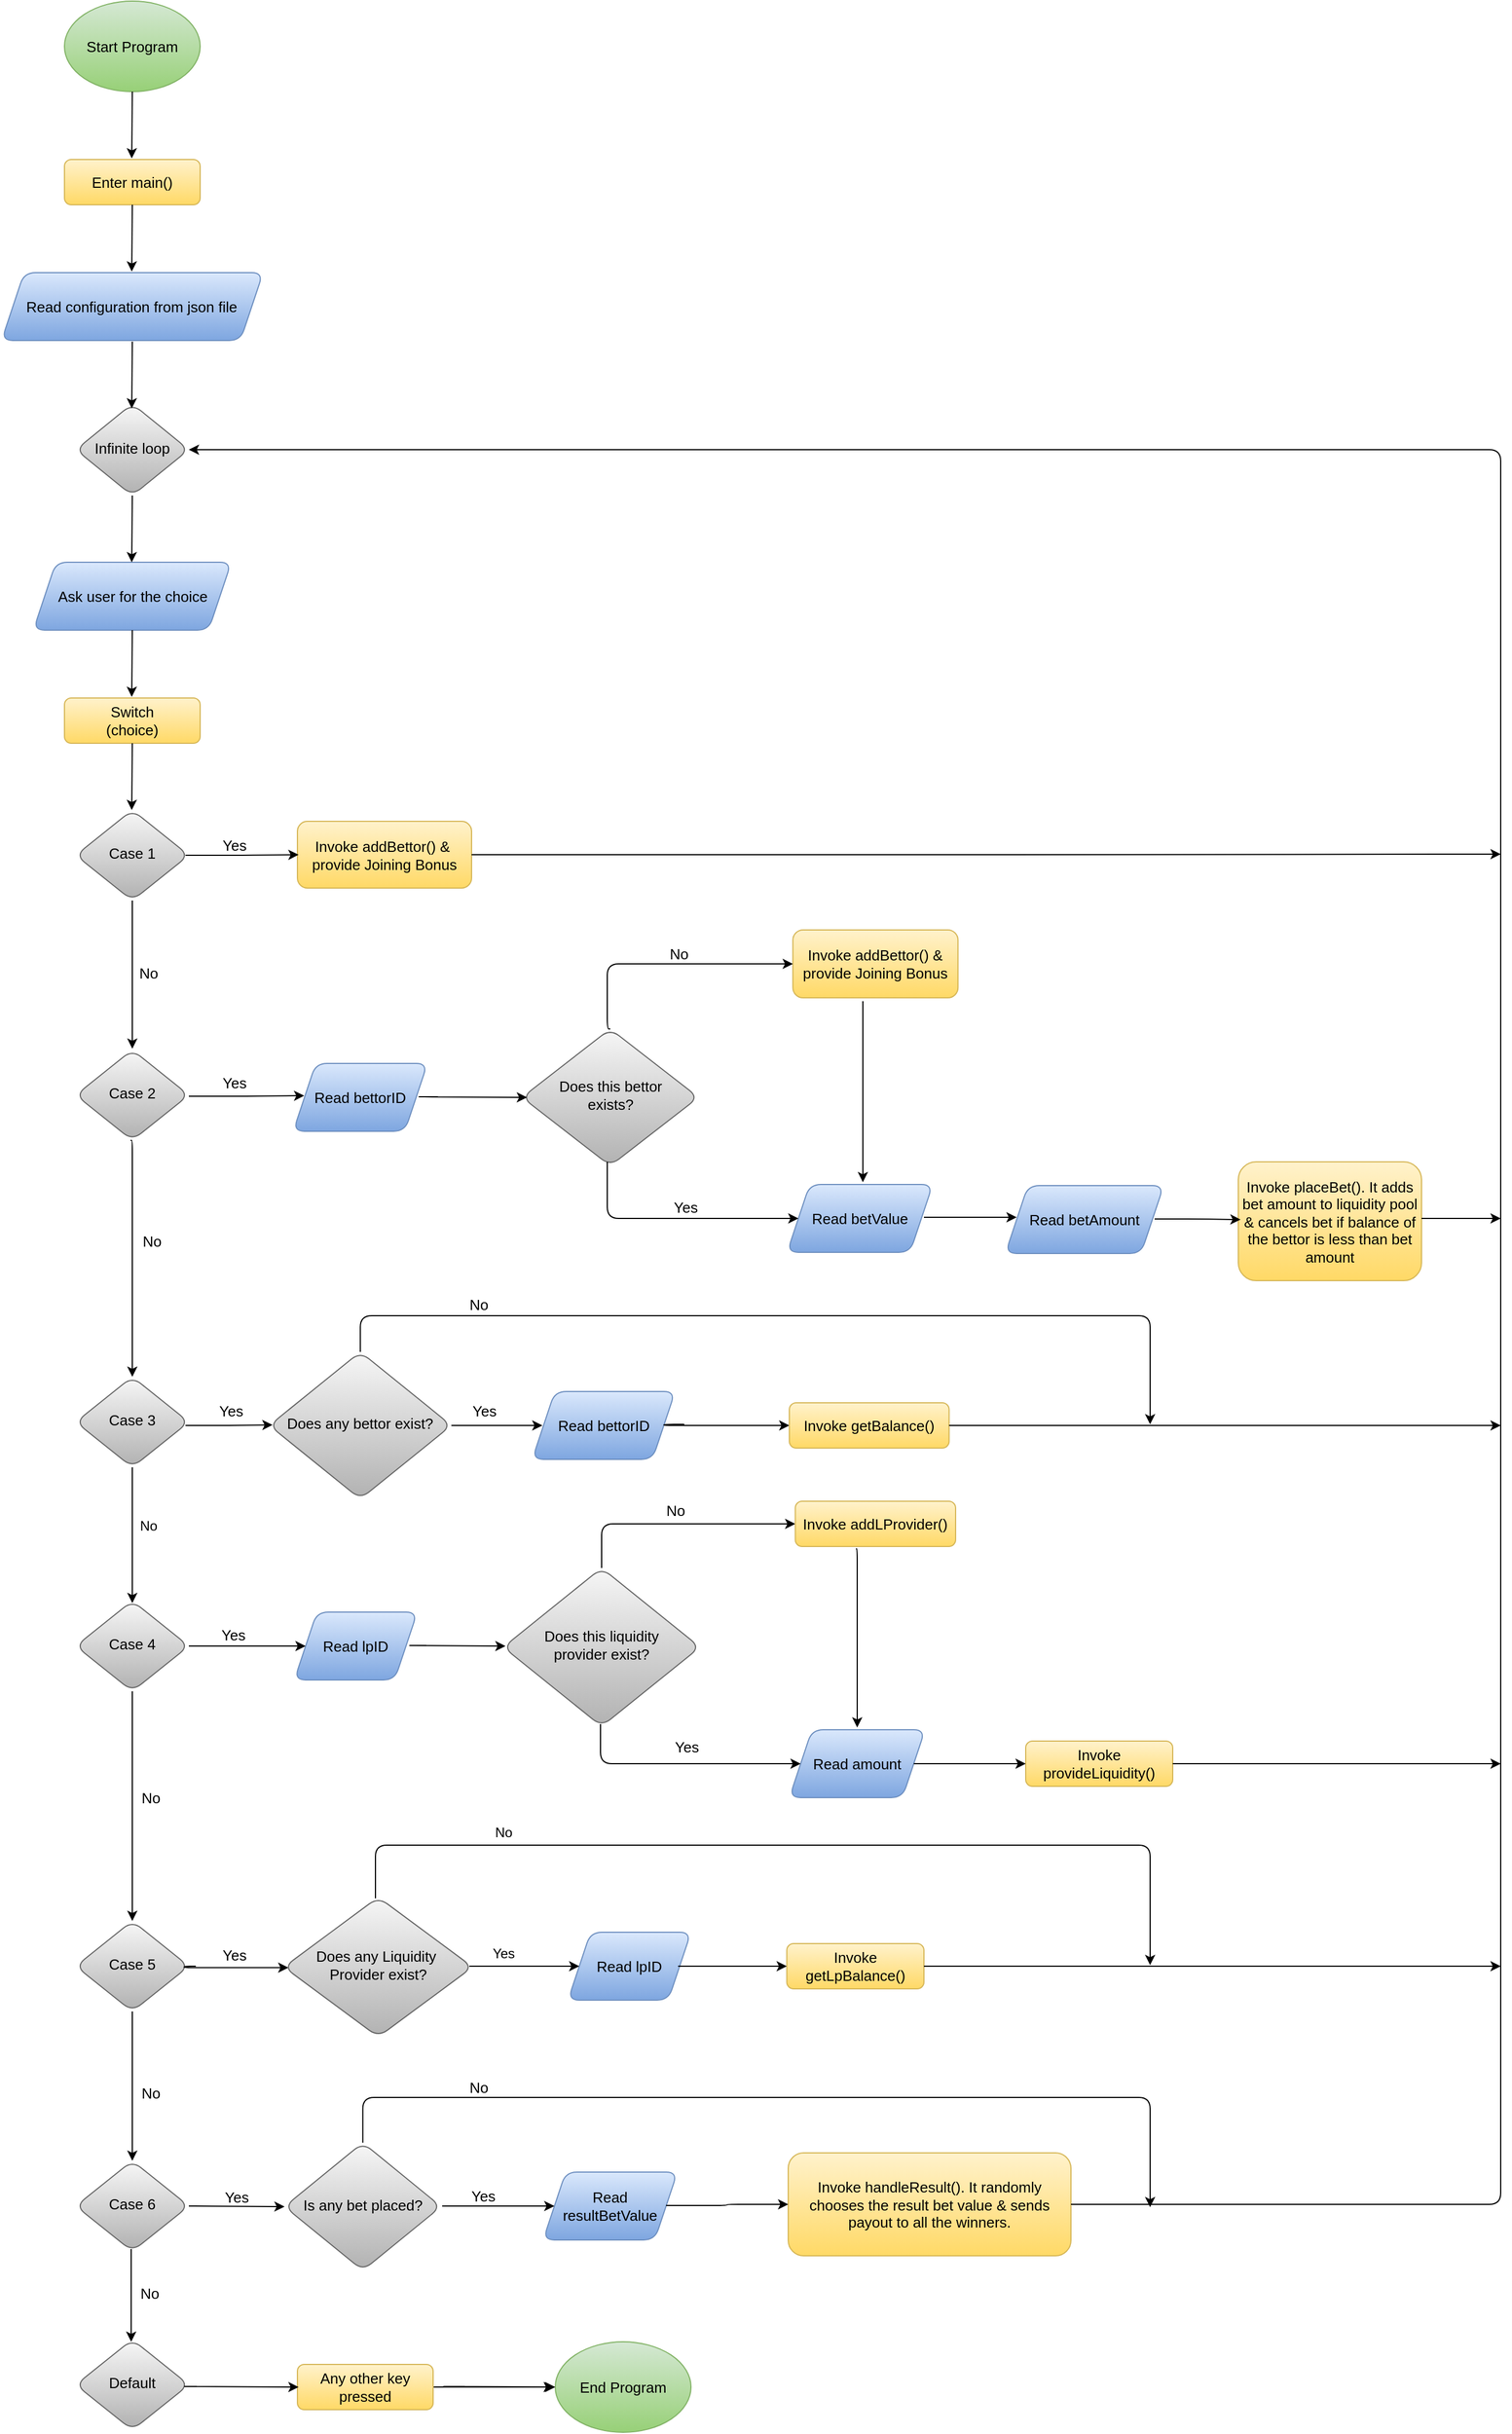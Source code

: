 <mxfile version="14.8.3" type="github">
  <diagram id="C5RBs43oDa-KdzZeNtuy" name="Page-1">
    <mxGraphModel dx="1394" dy="2954" grid="1" gridSize="10" guides="1" tooltips="1" connect="1" arrows="1" fold="1" page="0" pageScale="1" pageWidth="827" pageHeight="1169" background="none" math="0" shadow="0">
      <root>
        <mxCell id="WIyWlLk6GJQsqaUBKTNV-0" />
        <mxCell id="WIyWlLk6GJQsqaUBKTNV-1" parent="WIyWlLk6GJQsqaUBKTNV-0" />
        <mxCell id="WIyWlLk6GJQsqaUBKTNV-3" value="&lt;font style=&quot;font-size: 13px&quot;&gt;Switch&lt;br&gt;(choice)&lt;/font&gt;" style="whiteSpace=wrap;html=1;fontSize=12;glass=0;strokeWidth=1;shadow=0;fillColor=#fff2cc;strokeColor=#d6b656;gradientColor=#ffd966;rounded=1;" parent="WIyWlLk6GJQsqaUBKTNV-1" vertex="1">
          <mxGeometry x="160" y="-1760" width="120" height="40" as="geometry" />
        </mxCell>
        <mxCell id="14BzKTtDmi_PYct_4-pI-210" value="" style="edgeStyle=orthogonalEdgeStyle;rounded=1;orthogonalLoop=1;jettySize=auto;html=1;" parent="WIyWlLk6GJQsqaUBKTNV-1" source="WIyWlLk6GJQsqaUBKTNV-10" edge="1">
          <mxGeometry relative="1" as="geometry">
            <mxPoint x="220" y="-1450" as="targetPoint" />
          </mxGeometry>
        </mxCell>
        <mxCell id="WIyWlLk6GJQsqaUBKTNV-10" value="&lt;font style=&quot;font-size: 13px&quot;&gt;Case 1&lt;/font&gt;" style="rhombus;whiteSpace=wrap;html=1;shadow=0;fontFamily=Helvetica;fontSize=12;align=center;strokeWidth=1;spacing=6;spacingTop=-4;fillColor=#f5f5f5;strokeColor=#666666;gradientColor=#b3b3b3;rounded=1;" parent="WIyWlLk6GJQsqaUBKTNV-1" vertex="1">
          <mxGeometry x="169.99" y="-1661" width="100" height="80" as="geometry" />
        </mxCell>
        <mxCell id="WIyWlLk6GJQsqaUBKTNV-12" value="&lt;font style=&quot;font-size: 13px&quot;&gt;Invoke addBettor() &amp;amp;&amp;nbsp;&lt;br&gt;provide Joining Bonus&lt;br&gt;&lt;/font&gt;" style="whiteSpace=wrap;html=1;fontSize=12;glass=0;strokeWidth=1;shadow=0;fillColor=#fff2cc;strokeColor=#d6b656;gradientColor=#ffd966;rounded=1;" parent="WIyWlLk6GJQsqaUBKTNV-1" vertex="1">
          <mxGeometry x="366" y="-1651" width="154" height="59" as="geometry" />
        </mxCell>
        <mxCell id="14BzKTtDmi_PYct_4-pI-8" value="&lt;font style=&quot;font-size: 13px&quot;&gt;Case 2&lt;/font&gt;" style="rhombus;whiteSpace=wrap;html=1;shadow=0;fontFamily=Helvetica;fontSize=12;align=center;strokeWidth=1;spacing=6;spacingTop=-4;fillColor=#f5f5f5;strokeColor=#666666;gradientColor=#b3b3b3;rounded=1;" parent="WIyWlLk6GJQsqaUBKTNV-1" vertex="1">
          <mxGeometry x="170" y="-1449" width="100" height="80" as="geometry" />
        </mxCell>
        <mxCell id="14BzKTtDmi_PYct_4-pI-9" value="&lt;font style=&quot;font-size: 13px&quot;&gt;Case 3&lt;/font&gt;" style="rhombus;whiteSpace=wrap;html=1;shadow=0;fontFamily=Helvetica;fontSize=12;align=center;strokeWidth=1;spacing=6;spacingTop=-4;fillColor=#f5f5f5;strokeColor=#666666;gradientColor=#b3b3b3;rounded=1;" parent="WIyWlLk6GJQsqaUBKTNV-1" vertex="1">
          <mxGeometry x="170" y="-1160" width="100" height="80" as="geometry" />
        </mxCell>
        <mxCell id="14BzKTtDmi_PYct_4-pI-11" value="&lt;font style=&quot;font-size: 13px&quot;&gt;Case 4&lt;/font&gt;" style="rhombus;whiteSpace=wrap;html=1;shadow=0;fontFamily=Helvetica;fontSize=12;align=center;strokeWidth=1;spacing=6;spacingTop=-4;fillColor=#f5f5f5;strokeColor=#666666;gradientColor=#b3b3b3;rounded=1;" parent="WIyWlLk6GJQsqaUBKTNV-1" vertex="1">
          <mxGeometry x="170" y="-962" width="100" height="80" as="geometry" />
        </mxCell>
        <mxCell id="14BzKTtDmi_PYct_4-pI-12" value="&lt;font style=&quot;font-size: 13px&quot;&gt;Case 5&lt;/font&gt;" style="rhombus;whiteSpace=wrap;html=1;shadow=0;fontFamily=Helvetica;fontSize=12;align=center;strokeWidth=1;spacing=6;spacingTop=-4;fillColor=#f5f5f5;strokeColor=#666666;gradientColor=#b3b3b3;rounded=1;" parent="WIyWlLk6GJQsqaUBKTNV-1" vertex="1">
          <mxGeometry x="170" y="-679" width="100" height="80" as="geometry" />
        </mxCell>
        <mxCell id="14BzKTtDmi_PYct_4-pI-45" value="&lt;font style=&quot;font-size: 13px&quot;&gt;Case 6&lt;/font&gt;" style="rhombus;whiteSpace=wrap;html=1;shadow=0;fontFamily=Helvetica;fontSize=12;align=center;strokeWidth=1;spacing=6;spacingTop=-4;fillColor=#f5f5f5;strokeColor=#666666;gradientColor=#b3b3b3;rounded=1;" parent="WIyWlLk6GJQsqaUBKTNV-1" vertex="1">
          <mxGeometry x="170" y="-467" width="100" height="80" as="geometry" />
        </mxCell>
        <mxCell id="14BzKTtDmi_PYct_4-pI-47" value="&lt;font style=&quot;font-size: 13px&quot;&gt;Enter main()&lt;/font&gt;" style="whiteSpace=wrap;html=1;fontSize=12;glass=0;strokeWidth=1;shadow=0;fillColor=#fff2cc;strokeColor=#d6b656;gradientColor=#ffd966;rounded=1;" parent="WIyWlLk6GJQsqaUBKTNV-1" vertex="1">
          <mxGeometry x="160" y="-2236" width="120" height="40" as="geometry" />
        </mxCell>
        <mxCell id="14BzKTtDmi_PYct_4-pI-56" value="&lt;font style=&quot;font-size: 13px&quot;&gt;Invoke handleResult(). It randomly chooses the result bet value &amp;amp; sends payout to all the winners.&lt;/font&gt;" style="whiteSpace=wrap;html=1;fontSize=12;glass=0;strokeWidth=1;shadow=0;fillColor=#fff2cc;strokeColor=#d6b656;gradientColor=#ffd966;rounded=1;" parent="WIyWlLk6GJQsqaUBKTNV-1" vertex="1">
          <mxGeometry x="800" y="-474" width="250" height="91" as="geometry" />
        </mxCell>
        <mxCell id="14BzKTtDmi_PYct_4-pI-57" value="&lt;font style=&quot;font-size: 13px&quot;&gt;Invoke getLpBalance()&lt;/font&gt;" style="whiteSpace=wrap;html=1;fontSize=12;glass=0;strokeWidth=1;shadow=0;fillColor=#fff2cc;strokeColor=#d6b656;gradientColor=#ffd966;rounded=1;" parent="WIyWlLk6GJQsqaUBKTNV-1" vertex="1">
          <mxGeometry x="798.75" y="-659" width="121.25" height="40" as="geometry" />
        </mxCell>
        <mxCell id="14BzKTtDmi_PYct_4-pI-58" value="&lt;font style=&quot;font-size: 13px&quot;&gt;Invoke provideLiquidity()&lt;/font&gt;" style="whiteSpace=wrap;html=1;fontSize=12;glass=0;strokeWidth=1;shadow=0;fillColor=#fff2cc;strokeColor=#d6b656;gradientColor=#ffd966;rounded=1;" parent="WIyWlLk6GJQsqaUBKTNV-1" vertex="1">
          <mxGeometry x="1010" y="-838" width="130" height="40" as="geometry" />
        </mxCell>
        <mxCell id="14BzKTtDmi_PYct_4-pI-60" value="&lt;font style=&quot;font-size: 13px&quot;&gt;Invoke addBettor() &amp;amp; provide Joining Bonus&lt;/font&gt;" style="whiteSpace=wrap;html=1;fontSize=12;glass=0;strokeWidth=1;shadow=0;fillColor=#fff2cc;strokeColor=#d6b656;gradientColor=#ffd966;rounded=1;" parent="WIyWlLk6GJQsqaUBKTNV-1" vertex="1">
          <mxGeometry x="804.12" y="-1555" width="146" height="60" as="geometry" />
        </mxCell>
        <mxCell id="14BzKTtDmi_PYct_4-pI-66" value="&lt;font style=&quot;font-size: 13px&quot;&gt;Start Program&lt;br&gt;&lt;/font&gt;" style="ellipse;whiteSpace=wrap;html=1;fillColor=#d5e8d4;strokeColor=#82b366;gradientColor=#97d077;rounded=1;" parent="WIyWlLk6GJQsqaUBKTNV-1" vertex="1">
          <mxGeometry x="160" y="-2376" width="120" height="80" as="geometry" />
        </mxCell>
        <mxCell id="14BzKTtDmi_PYct_4-pI-67" value="&lt;font style=&quot;font-size: 13px&quot;&gt;End Program&lt;br&gt;&lt;/font&gt;" style="ellipse;whiteSpace=wrap;html=1;fillColor=#d5e8d4;strokeColor=#82b366;gradientColor=#97d077;rounded=1;" parent="WIyWlLk6GJQsqaUBKTNV-1" vertex="1">
          <mxGeometry x="594" y="-307" width="120" height="80" as="geometry" />
        </mxCell>
        <mxCell id="14BzKTtDmi_PYct_4-pI-69" value="&lt;font style=&quot;font-size: 13px&quot;&gt;Read configuration from json file&lt;/font&gt;" style="shape=parallelogram;perimeter=parallelogramPerimeter;whiteSpace=wrap;html=1;fixedSize=1;fillColor=#dae8fc;strokeColor=#6c8ebf;gradientColor=#7ea6e0;rounded=1;" parent="WIyWlLk6GJQsqaUBKTNV-1" vertex="1">
          <mxGeometry x="104.37" y="-2136" width="231.25" height="60" as="geometry" />
        </mxCell>
        <mxCell id="14BzKTtDmi_PYct_4-pI-70" value="&lt;font style=&quot;font-size: 13px&quot;&gt;Ask user for the choice&lt;/font&gt;" style="shape=parallelogram;perimeter=parallelogramPerimeter;whiteSpace=wrap;html=1;fixedSize=1;fillColor=#dae8fc;strokeColor=#6c8ebf;gradientColor=#7ea6e0;rounded=1;" parent="WIyWlLk6GJQsqaUBKTNV-1" vertex="1">
          <mxGeometry x="132.5" y="-1880" width="175" height="60" as="geometry" />
        </mxCell>
        <mxCell id="14BzKTtDmi_PYct_4-pI-94" value="" style="edgeStyle=elbowEdgeStyle;elbow=horizontal;endArrow=classic;html=1;exitX=1;exitY=0.5;exitDx=0;exitDy=0;entryX=1;entryY=0.5;entryDx=0;entryDy=0;" parent="WIyWlLk6GJQsqaUBKTNV-1" source="14BzKTtDmi_PYct_4-pI-56" target="14BzKTtDmi_PYct_4-pI-100" edge="1">
          <mxGeometry width="50" height="50" relative="1" as="geometry">
            <mxPoint x="820" y="-627" as="sourcePoint" />
            <mxPoint x="280" y="-1980" as="targetPoint" />
            <Array as="points">
              <mxPoint x="1430" y="-1310" />
              <mxPoint x="1450" y="-1270" />
              <mxPoint x="1740" y="-1370" />
              <mxPoint x="1540" y="-1280" />
              <mxPoint x="1500" y="-1270" />
              <mxPoint x="1360" y="-1280" />
              <mxPoint x="1240" y="-1350" />
              <mxPoint x="1250" y="-1490" />
              <mxPoint x="1370" y="-1410" />
              <mxPoint x="1220" y="-1260" />
              <mxPoint x="1130" y="-1240" />
              <mxPoint x="920" y="-1686" />
              <mxPoint x="920" y="-1657" />
              <mxPoint x="960" y="-1737" />
              <mxPoint x="934" y="-1697" />
              <mxPoint x="934" y="-427" />
            </Array>
          </mxGeometry>
        </mxCell>
        <mxCell id="14BzKTtDmi_PYct_4-pI-100" value="&lt;font style=&quot;font-size: 13px&quot;&gt;Infinite loop&lt;/font&gt;" style="rhombus;whiteSpace=wrap;html=1;shadow=0;fontFamily=Helvetica;fontSize=12;align=center;strokeWidth=1;spacing=6;spacingTop=-4;fillColor=#f5f5f5;strokeColor=#666666;gradientColor=#b3b3b3;rounded=1;" parent="WIyWlLk6GJQsqaUBKTNV-1" vertex="1">
          <mxGeometry x="170" y="-2020" width="100" height="81" as="geometry" />
        </mxCell>
        <mxCell id="14BzKTtDmi_PYct_4-pI-108" value="&lt;font style=&quot;font-size: 13px&quot;&gt;Read bettorID&lt;/font&gt;" style="shape=parallelogram;perimeter=parallelogramPerimeter;whiteSpace=wrap;html=1;fixedSize=1;rounded=1;glass=0;strokeColor=#6c8ebf;gradientColor=#7ea6e0;fillColor=#dae8fc;" parent="WIyWlLk6GJQsqaUBKTNV-1" vertex="1">
          <mxGeometry x="362.25" y="-1437" width="118.75" height="60" as="geometry" />
        </mxCell>
        <mxCell id="14BzKTtDmi_PYct_4-pI-109" value="&lt;font style=&quot;font-size: 13px&quot;&gt;Read betValue&lt;/font&gt;" style="shape=parallelogram;perimeter=parallelogramPerimeter;whiteSpace=wrap;html=1;fixedSize=1;rounded=1;glass=0;strokeColor=#6c8ebf;gradientColor=#7ea6e0;fillColor=#dae8fc;" parent="WIyWlLk6GJQsqaUBKTNV-1" vertex="1">
          <mxGeometry x="799" y="-1330" width="128.75" height="60" as="geometry" />
        </mxCell>
        <mxCell id="14BzKTtDmi_PYct_4-pI-118" value="&lt;font style=&quot;font-size: 13px&quot;&gt;Read bettorID&lt;/font&gt;" style="shape=parallelogram;perimeter=parallelogramPerimeter;whiteSpace=wrap;html=1;fixedSize=1;rounded=1;glass=0;strokeColor=#6c8ebf;gradientColor=#7ea6e0;fillColor=#dae8fc;" parent="WIyWlLk6GJQsqaUBKTNV-1" vertex="1">
          <mxGeometry x="573.63" y="-1147" width="126.37" height="60" as="geometry" />
        </mxCell>
        <mxCell id="14BzKTtDmi_PYct_4-pI-120" value="&lt;font style=&quot;font-size: 13px&quot;&gt;Read lpID&lt;/font&gt;" style="shape=parallelogram;perimeter=parallelogramPerimeter;whiteSpace=wrap;html=1;fixedSize=1;rounded=1;glass=0;strokeColor=#6c8ebf;gradientColor=#7ea6e0;fillColor=#dae8fc;" parent="WIyWlLk6GJQsqaUBKTNV-1" vertex="1">
          <mxGeometry x="605.25" y="-669" width="108.75" height="60" as="geometry" />
        </mxCell>
        <mxCell id="14BzKTtDmi_PYct_4-pI-122" value="&lt;font style=&quot;font-size: 13px&quot;&gt;Read lpID&lt;/font&gt;" style="shape=parallelogram;perimeter=parallelogramPerimeter;whiteSpace=wrap;html=1;fixedSize=1;rounded=1;glass=0;strokeColor=#6c8ebf;gradientColor=#7ea6e0;fillColor=#dae8fc;" parent="WIyWlLk6GJQsqaUBKTNV-1" vertex="1">
          <mxGeometry x="363.25" y="-952" width="108.75" height="60" as="geometry" />
        </mxCell>
        <mxCell id="14BzKTtDmi_PYct_4-pI-124" value="&lt;font style=&quot;font-size: 13px&quot;&gt;Read amount&lt;/font&gt;" style="shape=parallelogram;perimeter=parallelogramPerimeter;whiteSpace=wrap;html=1;fixedSize=1;rounded=1;glass=0;strokeColor=#6c8ebf;gradientColor=#7ea6e0;fillColor=#dae8fc;" parent="WIyWlLk6GJQsqaUBKTNV-1" vertex="1">
          <mxGeometry x="801" y="-848" width="120" height="60" as="geometry" />
        </mxCell>
        <mxCell id="14BzKTtDmi_PYct_4-pI-126" value="&lt;font style=&quot;font-size: 13px&quot;&gt;Read resultBetValue&lt;/font&gt;" style="shape=parallelogram;perimeter=parallelogramPerimeter;whiteSpace=wrap;html=1;fixedSize=1;rounded=1;glass=0;strokeColor=#6c8ebf;gradientColor=#7ea6e0;fillColor=#dae8fc;" parent="WIyWlLk6GJQsqaUBKTNV-1" vertex="1">
          <mxGeometry x="583.25" y="-457" width="118.75" height="60" as="geometry" />
        </mxCell>
        <mxCell id="14BzKTtDmi_PYct_4-pI-142" value="" style="edgeStyle=elbowEdgeStyle;elbow=horizontal;endArrow=classic;html=1;exitX=1;exitY=0.5;exitDx=0;exitDy=0;" parent="WIyWlLk6GJQsqaUBKTNV-1" source="14BzKTtDmi_PYct_4-pI-57" edge="1">
          <mxGeometry width="50" height="50" relative="1" as="geometry">
            <mxPoint x="780" y="-639.5" as="sourcePoint" />
            <mxPoint x="1430" y="-639" as="targetPoint" />
          </mxGeometry>
        </mxCell>
        <mxCell id="14BzKTtDmi_PYct_4-pI-143" value="" style="edgeStyle=elbowEdgeStyle;elbow=horizontal;endArrow=classic;html=1;startArrow=none;" parent="WIyWlLk6GJQsqaUBKTNV-1" source="14BzKTtDmi_PYct_4-pI-59" edge="1">
          <mxGeometry width="50" height="50" relative="1" as="geometry">
            <mxPoint x="700" y="-1117" as="sourcePoint" />
            <mxPoint x="1430" y="-1117" as="targetPoint" />
          </mxGeometry>
        </mxCell>
        <mxCell id="14BzKTtDmi_PYct_4-pI-145" value="" style="edgeStyle=elbowEdgeStyle;elbow=horizontal;endArrow=classic;html=1;entryX=0;entryY=0.5;entryDx=0;entryDy=0;exitX=0.5;exitY=0;exitDx=0;exitDy=0;" parent="WIyWlLk6GJQsqaUBKTNV-1" source="14BzKTtDmi_PYct_4-pI-228" target="14BzKTtDmi_PYct_4-pI-60" edge="1">
          <mxGeometry width="50" height="50" relative="1" as="geometry">
            <mxPoint x="660" y="-1450" as="sourcePoint" />
            <mxPoint x="804" y="-1540" as="targetPoint" />
            <Array as="points">
              <mxPoint x="640" y="-1540" />
              <mxPoint x="660" y="-1510" />
              <mxPoint x="660" y="-1460" />
              <mxPoint x="660" y="-1460" />
              <mxPoint x="660" y="-1540" />
            </Array>
          </mxGeometry>
        </mxCell>
        <mxCell id="14BzKTtDmi_PYct_4-pI-146" value="" style="edgeStyle=elbowEdgeStyle;elbow=horizontal;endArrow=classic;html=1;" parent="WIyWlLk6GJQsqaUBKTNV-1" edge="1">
          <mxGeometry width="50" height="50" relative="1" as="geometry">
            <mxPoint x="920" y="-1301" as="sourcePoint" />
            <mxPoint x="1002" y="-1301" as="targetPoint" />
          </mxGeometry>
        </mxCell>
        <mxCell id="14BzKTtDmi_PYct_4-pI-148" value="" style="edgeStyle=elbowEdgeStyle;elbow=horizontal;endArrow=classic;html=1;exitX=1;exitY=0.5;exitDx=0;exitDy=0;" parent="WIyWlLk6GJQsqaUBKTNV-1" source="14BzKTtDmi_PYct_4-pI-58" edge="1">
          <mxGeometry width="50" height="50" relative="1" as="geometry">
            <mxPoint x="830" y="-823.5" as="sourcePoint" />
            <mxPoint x="1430" y="-818" as="targetPoint" />
            <Array as="points" />
          </mxGeometry>
        </mxCell>
        <mxCell id="14BzKTtDmi_PYct_4-pI-152" value="&lt;font style=&quot;font-size: 13px&quot;&gt;Yes&lt;/font&gt;" style="text;html=1;align=center;verticalAlign=middle;resizable=0;points=[];autosize=1;strokeColor=none;" parent="WIyWlLk6GJQsqaUBKTNV-1" vertex="1">
          <mxGeometry x="290" y="-1640" width="40" height="20" as="geometry" />
        </mxCell>
        <mxCell id="14BzKTtDmi_PYct_4-pI-154" value="" style="edgeStyle=elbowEdgeStyle;elbow=horizontal;endArrow=classic;html=1;" parent="WIyWlLk6GJQsqaUBKTNV-1" edge="1">
          <mxGeometry width="50" height="50" relative="1" as="geometry">
            <mxPoint x="267" y="-1117" as="sourcePoint" />
            <mxPoint x="344" y="-1117.5" as="targetPoint" />
          </mxGeometry>
        </mxCell>
        <mxCell id="14BzKTtDmi_PYct_4-pI-155" value="&lt;span style=&quot;font-size: 13px&quot;&gt;Yes&lt;/span&gt;" style="text;html=1;align=center;verticalAlign=middle;resizable=0;points=[];autosize=1;strokeColor=none;" parent="WIyWlLk6GJQsqaUBKTNV-1" vertex="1">
          <mxGeometry x="287" y="-1140" width="40" height="20" as="geometry" />
        </mxCell>
        <mxCell id="14BzKTtDmi_PYct_4-pI-156" value="" style="edgeStyle=elbowEdgeStyle;elbow=horizontal;endArrow=classic;html=1;entryX=0;entryY=0.5;entryDx=0;entryDy=0;" parent="WIyWlLk6GJQsqaUBKTNV-1" target="14BzKTtDmi_PYct_4-pI-59" edge="1">
          <mxGeometry width="50" height="50" relative="1" as="geometry">
            <mxPoint x="708" y="-1118" as="sourcePoint" />
            <mxPoint x="811" y="-1117" as="targetPoint" />
            <Array as="points">
              <mxPoint x="690" y="-1117" />
            </Array>
          </mxGeometry>
        </mxCell>
        <mxCell id="14BzKTtDmi_PYct_4-pI-157" value="" style="edgeStyle=elbowEdgeStyle;elbow=horizontal;endArrow=classic;html=1;" parent="WIyWlLk6GJQsqaUBKTNV-1" edge="1">
          <mxGeometry width="50" height="50" relative="1" as="geometry">
            <mxPoint x="480" y="-922.5" as="sourcePoint" />
            <mxPoint x="550" y="-922" as="targetPoint" />
            <Array as="points">
              <mxPoint x="460" y="-922" />
            </Array>
          </mxGeometry>
        </mxCell>
        <mxCell id="14BzKTtDmi_PYct_4-pI-159" value="" style="edgeStyle=elbowEdgeStyle;elbow=horizontal;endArrow=classic;html=1;entryX=0;entryY=0.5;entryDx=0;entryDy=0;exitX=1;exitY=0.5;exitDx=0;exitDy=0;" parent="WIyWlLk6GJQsqaUBKTNV-1" source="14BzKTtDmi_PYct_4-pI-124" edge="1">
          <mxGeometry width="50" height="50" relative="1" as="geometry">
            <mxPoint x="931.25" y="-818.5" as="sourcePoint" />
            <mxPoint x="1010" y="-818" as="targetPoint" />
            <Array as="points" />
          </mxGeometry>
        </mxCell>
        <mxCell id="14BzKTtDmi_PYct_4-pI-160" value="" style="edgeStyle=elbowEdgeStyle;elbow=horizontal;endArrow=classic;html=1;entryX=0;entryY=0.5;entryDx=0;entryDy=0;" parent="WIyWlLk6GJQsqaUBKTNV-1" target="14BzKTtDmi_PYct_4-pI-57" edge="1">
          <mxGeometry width="50" height="50" relative="1" as="geometry">
            <mxPoint x="739" y="-639" as="sourcePoint" />
            <mxPoint x="790" y="-638" as="targetPoint" />
            <Array as="points">
              <mxPoint x="698" y="-638" />
            </Array>
          </mxGeometry>
        </mxCell>
        <mxCell id="14BzKTtDmi_PYct_4-pI-161" value="" style="edgeStyle=elbowEdgeStyle;elbow=horizontal;endArrow=classic;html=1;" parent="WIyWlLk6GJQsqaUBKTNV-1" target="14BzKTtDmi_PYct_4-pI-56" edge="1">
          <mxGeometry width="50" height="50" relative="1" as="geometry">
            <mxPoint x="692" y="-427.5" as="sourcePoint" />
            <mxPoint x="770.75" y="-427" as="targetPoint" />
            <Array as="points" />
          </mxGeometry>
        </mxCell>
        <mxCell id="14BzKTtDmi_PYct_4-pI-163" value="" style="edgeStyle=elbowEdgeStyle;elbow=horizontal;endArrow=classic;html=1;entryX=0;entryY=0.5;entryDx=0;entryDy=0;" parent="WIyWlLk6GJQsqaUBKTNV-1" target="esYO1Zt6UV-87OCzxN87-1" edge="1">
          <mxGeometry width="50" height="50" relative="1" as="geometry">
            <mxPoint x="270" y="-427" as="sourcePoint" />
            <mxPoint x="350" y="-427" as="targetPoint" />
            <Array as="points">
              <mxPoint x="280" y="-427" />
            </Array>
          </mxGeometry>
        </mxCell>
        <mxCell id="14BzKTtDmi_PYct_4-pI-164" value="&lt;span style=&quot;font-size: 13px&quot;&gt;Yes&lt;/span&gt;" style="text;html=1;align=center;verticalAlign=middle;resizable=0;points=[];autosize=1;strokeColor=none;" parent="WIyWlLk6GJQsqaUBKTNV-1" vertex="1">
          <mxGeometry x="292" y="-445" width="40" height="20" as="geometry" />
        </mxCell>
        <mxCell id="14BzKTtDmi_PYct_4-pI-165" value="" style="edgeStyle=elbowEdgeStyle;elbow=horizontal;endArrow=classic;html=1;entryX=0;entryY=0.5;entryDx=0;entryDy=0;" parent="WIyWlLk6GJQsqaUBKTNV-1" edge="1">
          <mxGeometry width="50" height="50" relative="1" as="geometry">
            <mxPoint x="276.18" y="-639" as="sourcePoint" />
            <mxPoint x="358" y="-637.75" as="targetPoint" />
            <Array as="points">
              <mxPoint x="265.81" y="-640" />
            </Array>
          </mxGeometry>
        </mxCell>
        <mxCell id="14BzKTtDmi_PYct_4-pI-166" value="&lt;font style=&quot;font-size: 13px&quot;&gt;Yes&lt;/font&gt;" style="text;html=1;align=center;verticalAlign=middle;resizable=0;points=[];autosize=1;strokeColor=none;" parent="WIyWlLk6GJQsqaUBKTNV-1" vertex="1">
          <mxGeometry x="290" y="-659" width="40" height="20" as="geometry" />
        </mxCell>
        <mxCell id="14BzKTtDmi_PYct_4-pI-167" value="" style="edgeStyle=segmentEdgeStyle;endArrow=classic;html=1;" parent="WIyWlLk6GJQsqaUBKTNV-1" edge="1">
          <mxGeometry width="50" height="50" relative="1" as="geometry">
            <mxPoint x="220" y="-2296" as="sourcePoint" />
            <mxPoint x="219.5" y="-2237" as="targetPoint" />
          </mxGeometry>
        </mxCell>
        <mxCell id="14BzKTtDmi_PYct_4-pI-180" value="" style="edgeStyle=segmentEdgeStyle;endArrow=classic;html=1;" parent="WIyWlLk6GJQsqaUBKTNV-1" edge="1">
          <mxGeometry width="50" height="50" relative="1" as="geometry">
            <mxPoint x="220" y="-2196" as="sourcePoint" />
            <mxPoint x="219.5" y="-2137" as="targetPoint" />
          </mxGeometry>
        </mxCell>
        <mxCell id="14BzKTtDmi_PYct_4-pI-181" value="" style="edgeStyle=segmentEdgeStyle;endArrow=classic;html=1;" parent="WIyWlLk6GJQsqaUBKTNV-1" edge="1">
          <mxGeometry width="50" height="50" relative="1" as="geometry">
            <mxPoint x="220" y="-2075" as="sourcePoint" />
            <mxPoint x="219.5" y="-2016" as="targetPoint" />
          </mxGeometry>
        </mxCell>
        <mxCell id="14BzKTtDmi_PYct_4-pI-182" value="" style="edgeStyle=segmentEdgeStyle;endArrow=classic;html=1;" parent="WIyWlLk6GJQsqaUBKTNV-1" edge="1">
          <mxGeometry width="50" height="50" relative="1" as="geometry">
            <mxPoint x="219.99" y="-1939" as="sourcePoint" />
            <mxPoint x="219.49" y="-1880" as="targetPoint" />
          </mxGeometry>
        </mxCell>
        <mxCell id="14BzKTtDmi_PYct_4-pI-183" value="" style="edgeStyle=segmentEdgeStyle;endArrow=classic;html=1;" parent="WIyWlLk6GJQsqaUBKTNV-1" edge="1">
          <mxGeometry width="50" height="50" relative="1" as="geometry">
            <mxPoint x="219.99" y="-1820" as="sourcePoint" />
            <mxPoint x="219.49" y="-1761" as="targetPoint" />
          </mxGeometry>
        </mxCell>
        <mxCell id="14BzKTtDmi_PYct_4-pI-184" value="" style="edgeStyle=segmentEdgeStyle;endArrow=classic;html=1;" parent="WIyWlLk6GJQsqaUBKTNV-1" edge="1">
          <mxGeometry width="50" height="50" relative="1" as="geometry">
            <mxPoint x="219.99" y="-1720" as="sourcePoint" />
            <mxPoint x="219.49" y="-1661" as="targetPoint" />
          </mxGeometry>
        </mxCell>
        <mxCell id="14BzKTtDmi_PYct_4-pI-185" value="" style="edgeStyle=segmentEdgeStyle;endArrow=classic;html=1;entryX=0.5;entryY=0;entryDx=0;entryDy=0;" parent="WIyWlLk6GJQsqaUBKTNV-1" target="14BzKTtDmi_PYct_4-pI-9" edge="1">
          <mxGeometry width="50" height="50" relative="1" as="geometry">
            <mxPoint x="218.5" y="-1369" as="sourcePoint" />
            <mxPoint x="220" y="-1218" as="targetPoint" />
          </mxGeometry>
        </mxCell>
        <mxCell id="14BzKTtDmi_PYct_4-pI-186" value="" style="edgeStyle=segmentEdgeStyle;endArrow=classic;html=1;" parent="WIyWlLk6GJQsqaUBKTNV-1" edge="1">
          <mxGeometry width="50" height="50" relative="1" as="geometry">
            <mxPoint x="220" y="-1080" as="sourcePoint" />
            <mxPoint x="220" y="-960" as="targetPoint" />
          </mxGeometry>
        </mxCell>
        <mxCell id="14BzKTtDmi_PYct_4-pI-187" value="" style="edgeStyle=segmentEdgeStyle;endArrow=classic;html=1;entryX=0.5;entryY=0;entryDx=0;entryDy=0;exitX=0.5;exitY=1;exitDx=0;exitDy=0;" parent="WIyWlLk6GJQsqaUBKTNV-1" source="14BzKTtDmi_PYct_4-pI-11" target="14BzKTtDmi_PYct_4-pI-12" edge="1">
          <mxGeometry width="50" height="50" relative="1" as="geometry">
            <mxPoint x="220" y="-870" as="sourcePoint" />
            <mxPoint x="219.5" y="-811" as="targetPoint" />
          </mxGeometry>
        </mxCell>
        <mxCell id="14BzKTtDmi_PYct_4-pI-188" value="" style="edgeStyle=segmentEdgeStyle;endArrow=classic;html=1;exitX=0.5;exitY=1;exitDx=0;exitDy=0;entryX=0.5;entryY=0;entryDx=0;entryDy=0;" parent="WIyWlLk6GJQsqaUBKTNV-1" source="14BzKTtDmi_PYct_4-pI-12" target="14BzKTtDmi_PYct_4-pI-45" edge="1">
          <mxGeometry width="50" height="50" relative="1" as="geometry">
            <mxPoint x="221" y="-553" as="sourcePoint" />
            <mxPoint x="221" y="-494" as="targetPoint" />
          </mxGeometry>
        </mxCell>
        <mxCell id="14BzKTtDmi_PYct_4-pI-195" value="" style="edgeStyle=elbowEdgeStyle;elbow=horizontal;endArrow=classic;html=1;exitX=1;exitY=0.5;exitDx=0;exitDy=0;entryX=0;entryY=0.5;entryDx=0;entryDy=0;" parent="WIyWlLk6GJQsqaUBKTNV-1" source="14BzKTtDmi_PYct_4-pI-11" target="14BzKTtDmi_PYct_4-pI-122" edge="1">
          <mxGeometry width="50" height="50" relative="1" as="geometry">
            <mxPoint x="280" y="-922.5" as="sourcePoint" />
            <mxPoint x="340" y="-922" as="targetPoint" />
            <Array as="points" />
          </mxGeometry>
        </mxCell>
        <mxCell id="14BzKTtDmi_PYct_4-pI-196" value="&lt;font style=&quot;font-size: 13px&quot;&gt;Yes&lt;/font&gt;" style="text;html=1;align=center;verticalAlign=middle;resizable=0;points=[];autosize=1;strokeColor=none;" parent="WIyWlLk6GJQsqaUBKTNV-1" vertex="1">
          <mxGeometry x="289" y="-942" width="40" height="20" as="geometry" />
        </mxCell>
        <mxCell id="14BzKTtDmi_PYct_4-pI-211" value="&lt;font style=&quot;font-size: 13px&quot;&gt;No&lt;/font&gt;" style="text;html=1;align=center;verticalAlign=middle;resizable=0;points=[];autosize=1;strokeColor=none;" parent="WIyWlLk6GJQsqaUBKTNV-1" vertex="1">
          <mxGeometry x="219" y="-1527" width="30" height="20" as="geometry" />
        </mxCell>
        <mxCell id="14BzKTtDmi_PYct_4-pI-212" value="&lt;font style=&quot;font-size: 13px&quot;&gt;No&lt;/font&gt;" style="text;html=1;align=center;verticalAlign=middle;resizable=0;points=[];autosize=1;strokeColor=none;" parent="WIyWlLk6GJQsqaUBKTNV-1" vertex="1">
          <mxGeometry x="222" y="-1290" width="30" height="20" as="geometry" />
        </mxCell>
        <mxCell id="14BzKTtDmi_PYct_4-pI-213" value="No" style="text;html=1;align=center;verticalAlign=middle;resizable=0;points=[];autosize=1;strokeColor=none;" parent="WIyWlLk6GJQsqaUBKTNV-1" vertex="1">
          <mxGeometry x="219" y="-1038" width="30" height="20" as="geometry" />
        </mxCell>
        <mxCell id="14BzKTtDmi_PYct_4-pI-215" value="&lt;font style=&quot;font-size: 13px&quot;&gt;No&lt;/font&gt;" style="text;html=1;align=center;verticalAlign=middle;resizable=0;points=[];autosize=1;strokeColor=none;" parent="WIyWlLk6GJQsqaUBKTNV-1" vertex="1">
          <mxGeometry x="221" y="-798" width="30" height="20" as="geometry" />
        </mxCell>
        <mxCell id="14BzKTtDmi_PYct_4-pI-216" value="&lt;font style=&quot;font-size: 13px&quot;&gt;No&lt;/font&gt;" style="text;html=1;align=center;verticalAlign=middle;resizable=0;points=[];autosize=1;strokeColor=none;" parent="WIyWlLk6GJQsqaUBKTNV-1" vertex="1">
          <mxGeometry x="221" y="-537" width="30" height="20" as="geometry" />
        </mxCell>
        <mxCell id="14BzKTtDmi_PYct_4-pI-219" value="&lt;font style=&quot;font-size: 13px&quot;&gt;No&lt;/font&gt;" style="text;html=1;align=center;verticalAlign=middle;resizable=0;points=[];autosize=1;strokeColor=none;" parent="WIyWlLk6GJQsqaUBKTNV-1" vertex="1">
          <mxGeometry x="220" y="-360" width="30" height="20" as="geometry" />
        </mxCell>
        <mxCell id="14BzKTtDmi_PYct_4-pI-221" value="" style="edgeStyle=segmentEdgeStyle;endArrow=classic;html=1;" parent="WIyWlLk6GJQsqaUBKTNV-1" edge="1">
          <mxGeometry width="50" height="50" relative="1" as="geometry">
            <mxPoint x="219" y="-389" as="sourcePoint" />
            <mxPoint x="219" y="-307" as="targetPoint" />
          </mxGeometry>
        </mxCell>
        <mxCell id="14BzKTtDmi_PYct_4-pI-222" value="&lt;span style=&quot;font-size: 13px&quot;&gt;Default&lt;/span&gt;" style="rhombus;whiteSpace=wrap;html=1;shadow=0;fontFamily=Helvetica;fontSize=12;align=center;strokeWidth=1;spacing=6;spacingTop=-4;fillColor=#f5f5f5;strokeColor=#666666;gradientColor=#b3b3b3;rounded=1;" parent="WIyWlLk6GJQsqaUBKTNV-1" vertex="1">
          <mxGeometry x="170" y="-309" width="100" height="80" as="geometry" />
        </mxCell>
        <mxCell id="14BzKTtDmi_PYct_4-pI-251" value="" style="edgeStyle=orthogonalEdgeStyle;rounded=1;orthogonalLoop=1;jettySize=auto;html=1;" parent="WIyWlLk6GJQsqaUBKTNV-1" source="14BzKTtDmi_PYct_4-pI-225" target="14BzKTtDmi_PYct_4-pI-67" edge="1">
          <mxGeometry relative="1" as="geometry" />
        </mxCell>
        <mxCell id="14BzKTtDmi_PYct_4-pI-225" value="&lt;font style=&quot;font-size: 13px&quot;&gt;Any other key pressed&lt;/font&gt;" style="whiteSpace=wrap;html=1;fontSize=12;glass=0;strokeWidth=1;shadow=0;fillColor=#fff2cc;strokeColor=#d6b656;gradientColor=#ffd966;rounded=1;" parent="WIyWlLk6GJQsqaUBKTNV-1" vertex="1">
          <mxGeometry x="366" y="-287" width="120" height="40" as="geometry" />
        </mxCell>
        <mxCell id="14BzKTtDmi_PYct_4-pI-226" value="" style="edgeStyle=elbowEdgeStyle;elbow=horizontal;endArrow=classic;html=1;" parent="WIyWlLk6GJQsqaUBKTNV-1" edge="1">
          <mxGeometry width="50" height="50" relative="1" as="geometry">
            <mxPoint x="277" y="-267.5" as="sourcePoint" />
            <mxPoint x="367" y="-267" as="targetPoint" />
            <Array as="points">
              <mxPoint x="262" y="-267" />
            </Array>
          </mxGeometry>
        </mxCell>
        <mxCell id="14BzKTtDmi_PYct_4-pI-227" value="" style="edgeStyle=elbowEdgeStyle;elbow=horizontal;endArrow=classic;html=1;entryX=0;entryY=0.5;entryDx=0;entryDy=0;" parent="WIyWlLk6GJQsqaUBKTNV-1" edge="1">
          <mxGeometry width="50" height="50" relative="1" as="geometry">
            <mxPoint x="514" y="-267.5" as="sourcePoint" />
            <mxPoint x="592.75" y="-267" as="targetPoint" />
            <Array as="points">
              <mxPoint x="490" y="-267" />
            </Array>
          </mxGeometry>
        </mxCell>
        <mxCell id="14BzKTtDmi_PYct_4-pI-228" value="&lt;font style=&quot;font-size: 13px&quot;&gt;Does this bettor &lt;br&gt;exists?&lt;br&gt;&lt;/font&gt;" style="rhombus;whiteSpace=wrap;html=1;shadow=0;fontFamily=Helvetica;fontSize=12;align=center;strokeWidth=1;spacing=6;spacingTop=-4;fillColor=#f5f5f5;strokeColor=#666666;gradientColor=#b3b3b3;rounded=1;" parent="WIyWlLk6GJQsqaUBKTNV-1" vertex="1">
          <mxGeometry x="564.63" y="-1467.5" width="156" height="121" as="geometry" />
        </mxCell>
        <mxCell id="14BzKTtDmi_PYct_4-pI-229" value="" style="edgeStyle=elbowEdgeStyle;elbow=horizontal;endArrow=classic;html=1;entryX=0;entryY=0.5;entryDx=0;entryDy=0;" parent="WIyWlLk6GJQsqaUBKTNV-1" target="14BzKTtDmi_PYct_4-pI-109" edge="1">
          <mxGeometry width="50" height="50" relative="1" as="geometry">
            <mxPoint x="640" y="-1350" as="sourcePoint" />
            <mxPoint x="770" y="-1300" as="targetPoint" />
            <Array as="points">
              <mxPoint x="640" y="-1330" />
              <mxPoint x="661" y="-1350" />
              <mxPoint x="661" y="-1309" />
            </Array>
          </mxGeometry>
        </mxCell>
        <mxCell id="14BzKTtDmi_PYct_4-pI-230" value="&lt;font style=&quot;font-size: 13px&quot;&gt;Invoke placeBet(). It adds bet amount to liquidity pool &amp;amp; cancels bet if balance of the bettor is less than bet amount&lt;/font&gt;" style="whiteSpace=wrap;html=1;fontSize=12;glass=0;strokeWidth=1;shadow=0;fillColor=#fff2cc;strokeColor=#d6b656;gradientColor=#ffd966;rounded=1;" parent="WIyWlLk6GJQsqaUBKTNV-1" vertex="1">
          <mxGeometry x="1198" y="-1350" width="162" height="105" as="geometry" />
        </mxCell>
        <mxCell id="14BzKTtDmi_PYct_4-pI-235" value="" style="edgeStyle=orthogonalEdgeStyle;rounded=1;orthogonalLoop=1;jettySize=auto;html=1;" parent="WIyWlLk6GJQsqaUBKTNV-1" edge="1">
          <mxGeometry relative="1" as="geometry">
            <mxPoint x="866" y="-1492" as="sourcePoint" />
            <mxPoint x="866" y="-1332" as="targetPoint" />
          </mxGeometry>
        </mxCell>
        <mxCell id="14BzKTtDmi_PYct_4-pI-236" value="&lt;span style=&quot;font-size: 13px&quot;&gt;No&lt;/span&gt;" style="text;html=1;align=center;verticalAlign=middle;resizable=0;points=[];autosize=1;strokeColor=none;" parent="WIyWlLk6GJQsqaUBKTNV-1" vertex="1">
          <mxGeometry x="688" y="-1544" width="30" height="20" as="geometry" />
        </mxCell>
        <mxCell id="14BzKTtDmi_PYct_4-pI-239" value="&lt;font style=&quot;font-size: 13px&quot;&gt;Yes&lt;/font&gt;" style="text;html=1;align=center;verticalAlign=middle;resizable=0;points=[];autosize=1;strokeColor=none;" parent="WIyWlLk6GJQsqaUBKTNV-1" vertex="1">
          <mxGeometry x="689" y="-1320" width="40" height="20" as="geometry" />
        </mxCell>
        <mxCell id="14BzKTtDmi_PYct_4-pI-240" value="" style="edgeStyle=elbowEdgeStyle;elbow=horizontal;endArrow=classic;html=1;" parent="WIyWlLk6GJQsqaUBKTNV-1" edge="1">
          <mxGeometry width="50" height="50" relative="1" as="geometry">
            <mxPoint x="1360" y="-1300" as="sourcePoint" />
            <mxPoint x="1430" y="-1300" as="targetPoint" />
          </mxGeometry>
        </mxCell>
        <mxCell id="14BzKTtDmi_PYct_4-pI-244" value="" style="edgeStyle=elbowEdgeStyle;elbow=horizontal;endArrow=classic;html=1;exitX=1;exitY=0.5;exitDx=0;exitDy=0;" parent="WIyWlLk6GJQsqaUBKTNV-1" source="WIyWlLk6GJQsqaUBKTNV-12" edge="1">
          <mxGeometry width="50" height="50" relative="1" as="geometry">
            <mxPoint x="650" y="-1621.67" as="sourcePoint" />
            <mxPoint x="1430" y="-1622" as="targetPoint" />
          </mxGeometry>
        </mxCell>
        <mxCell id="14BzKTtDmi_PYct_4-pI-246" value="" style="edgeStyle=elbowEdgeStyle;elbow=horizontal;endArrow=classic;html=1;" parent="WIyWlLk6GJQsqaUBKTNV-1" edge="1">
          <mxGeometry width="50" height="50" relative="1" as="geometry">
            <mxPoint x="270" y="-1408" as="sourcePoint" />
            <mxPoint x="372" y="-1408.5" as="targetPoint" />
          </mxGeometry>
        </mxCell>
        <mxCell id="14BzKTtDmi_PYct_4-pI-247" value="&lt;span style=&quot;font-size: 13px&quot;&gt;Yes&lt;/span&gt;" style="text;html=1;align=center;verticalAlign=middle;resizable=0;points=[];autosize=1;strokeColor=none;" parent="WIyWlLk6GJQsqaUBKTNV-1" vertex="1">
          <mxGeometry x="290" y="-1430" width="40" height="20" as="geometry" />
        </mxCell>
        <mxCell id="14BzKTtDmi_PYct_4-pI-250" value="" style="edgeStyle=elbowEdgeStyle;elbow=horizontal;endArrow=classic;html=1;exitX=1;exitY=0.5;exitDx=0;exitDy=0;" parent="WIyWlLk6GJQsqaUBKTNV-1" edge="1">
          <mxGeometry width="50" height="50" relative="1" as="geometry">
            <mxPoint x="266.99" y="-1621" as="sourcePoint" />
            <mxPoint x="366.99" y="-1621.5" as="targetPoint" />
          </mxGeometry>
        </mxCell>
        <mxCell id="14BzKTtDmi_PYct_4-pI-252" value="" style="edgeStyle=elbowEdgeStyle;elbow=horizontal;endArrow=classic;html=1;entryX=0;entryY=0.5;entryDx=0;entryDy=0;" parent="WIyWlLk6GJQsqaUBKTNV-1" edge="1">
          <mxGeometry width="50" height="50" relative="1" as="geometry">
            <mxPoint x="490.25" y="-1407.5" as="sourcePoint" />
            <mxPoint x="569" y="-1407" as="targetPoint" />
            <Array as="points">
              <mxPoint x="468.25" y="-1406.5" />
            </Array>
          </mxGeometry>
        </mxCell>
        <mxCell id="14BzKTtDmi_PYct_4-pI-59" value="&lt;font style=&quot;font-size: 13px&quot;&gt;Invoke getBalance()&lt;/font&gt;" style="whiteSpace=wrap;html=1;fontSize=12;glass=0;strokeWidth=1;shadow=0;fillColor=#fff2cc;strokeColor=#d6b656;gradientColor=#ffd966;rounded=1;" parent="WIyWlLk6GJQsqaUBKTNV-1" vertex="1">
          <mxGeometry x="801" y="-1137" width="141.25" height="40" as="geometry" />
        </mxCell>
        <mxCell id="14BzKTtDmi_PYct_4-pI-253" value="" style="edgeStyle=elbowEdgeStyle;elbow=horizontal;endArrow=none;html=1;" parent="WIyWlLk6GJQsqaUBKTNV-1" target="14BzKTtDmi_PYct_4-pI-59" edge="1">
          <mxGeometry width="50" height="50" relative="1" as="geometry">
            <mxPoint x="1020" y="-1117" as="sourcePoint" />
            <mxPoint x="1240" y="-1117" as="targetPoint" />
          </mxGeometry>
        </mxCell>
        <mxCell id="14BzKTtDmi_PYct_4-pI-254" value="&lt;font style=&quot;font-size: 13px&quot;&gt;Does any bettor exist?&lt;br&gt;&lt;/font&gt;" style="rhombus;whiteSpace=wrap;html=1;shadow=0;fontFamily=Helvetica;fontSize=12;align=center;strokeWidth=1;spacing=6;spacingTop=-4;fillColor=#f5f5f5;strokeColor=#666666;gradientColor=#b3b3b3;rounded=1;" parent="WIyWlLk6GJQsqaUBKTNV-1" vertex="1">
          <mxGeometry x="341.13" y="-1182" width="161" height="130" as="geometry" />
        </mxCell>
        <mxCell id="14BzKTtDmi_PYct_4-pI-257" value="&lt;font style=&quot;font-size: 13px&quot;&gt;Yes&lt;/font&gt;" style="text;html=1;align=center;verticalAlign=middle;resizable=0;points=[];autosize=1;strokeColor=none;" parent="WIyWlLk6GJQsqaUBKTNV-1" vertex="1">
          <mxGeometry x="511" y="-1140" width="40" height="20" as="geometry" />
        </mxCell>
        <mxCell id="14BzKTtDmi_PYct_4-pI-258" value="&lt;font style=&quot;font-size: 13px&quot;&gt;No&lt;/font&gt;" style="text;html=1;align=center;verticalAlign=middle;resizable=0;points=[];autosize=1;strokeColor=none;" parent="WIyWlLk6GJQsqaUBKTNV-1" vertex="1">
          <mxGeometry x="511" y="-1234" width="30" height="20" as="geometry" />
        </mxCell>
        <mxCell id="14BzKTtDmi_PYct_4-pI-260" value="" style="edgeStyle=elbowEdgeStyle;elbow=horizontal;endArrow=classic;html=1;startArrow=none;exitX=1;exitY=0.5;exitDx=0;exitDy=0;" parent="WIyWlLk6GJQsqaUBKTNV-1" source="14BzKTtDmi_PYct_4-pI-254" edge="1">
          <mxGeometry width="50" height="50" relative="1" as="geometry">
            <mxPoint x="520" y="-1120" as="sourcePoint" />
            <mxPoint x="582.63" y="-1117" as="targetPoint" />
            <Array as="points" />
          </mxGeometry>
        </mxCell>
        <mxCell id="14BzKTtDmi_PYct_4-pI-262" value="" style="edgeStyle=elbowEdgeStyle;elbow=vertical;endArrow=classic;html=1;exitX=0.5;exitY=0;exitDx=0;exitDy=0;" parent="WIyWlLk6GJQsqaUBKTNV-1" source="14BzKTtDmi_PYct_4-pI-254" edge="1">
          <mxGeometry width="50" height="50" relative="1" as="geometry">
            <mxPoint x="426" y="-1190" as="sourcePoint" />
            <mxPoint x="1120" y="-1118" as="targetPoint" />
            <Array as="points">
              <mxPoint x="1140" y="-1214" />
            </Array>
          </mxGeometry>
        </mxCell>
        <mxCell id="14BzKTtDmi_PYct_4-pI-263" value="&lt;font style=&quot;font-size: 13px&quot;&gt;Does this liquidity &lt;br&gt;provider exist?&lt;br&gt;&lt;/font&gt;" style="rhombus;whiteSpace=wrap;html=1;shadow=0;fontFamily=Helvetica;fontSize=12;align=center;strokeWidth=1;spacing=6;spacingTop=-4;fillColor=#f5f5f5;strokeColor=#666666;gradientColor=#b3b3b3;rounded=1;" parent="WIyWlLk6GJQsqaUBKTNV-1" vertex="1">
          <mxGeometry x="548" y="-991" width="174" height="140" as="geometry" />
        </mxCell>
        <mxCell id="14BzKTtDmi_PYct_4-pI-266" value="" style="edgeStyle=elbowEdgeStyle;elbow=horizontal;endArrow=classic;html=1;entryX=0;entryY=0.5;entryDx=0;entryDy=0;" parent="WIyWlLk6GJQsqaUBKTNV-1" target="14BzKTtDmi_PYct_4-pI-269" edge="1">
          <mxGeometry width="50" height="50" relative="1" as="geometry">
            <mxPoint x="635" y="-991" as="sourcePoint" />
            <mxPoint x="800" y="-1031" as="targetPoint" />
            <Array as="points">
              <mxPoint x="635" y="-1010" />
              <mxPoint x="640" y="-1030" />
            </Array>
          </mxGeometry>
        </mxCell>
        <mxCell id="14BzKTtDmi_PYct_4-pI-267" value="&lt;font style=&quot;font-size: 13px&quot;&gt;No&lt;/font&gt;" style="text;html=1;align=center;verticalAlign=middle;resizable=0;points=[];autosize=1;strokeColor=none;" parent="WIyWlLk6GJQsqaUBKTNV-1" vertex="1">
          <mxGeometry x="685" y="-1052" width="30" height="20" as="geometry" />
        </mxCell>
        <mxCell id="14BzKTtDmi_PYct_4-pI-268" value="" style="edgeStyle=elbowEdgeStyle;elbow=horizontal;endArrow=classic;html=1;entryX=0;entryY=0.5;entryDx=0;entryDy=0;" parent="WIyWlLk6GJQsqaUBKTNV-1" target="14BzKTtDmi_PYct_4-pI-124" edge="1">
          <mxGeometry width="50" height="50" relative="1" as="geometry">
            <mxPoint x="634.02" y="-853" as="sourcePoint" />
            <mxPoint x="805" y="-819" as="targetPoint" />
            <Array as="points">
              <mxPoint x="634" y="-830" />
            </Array>
          </mxGeometry>
        </mxCell>
        <mxCell id="14BzKTtDmi_PYct_4-pI-269" value="&lt;font style=&quot;font-size: 13px&quot;&gt;Invoke addLProvider()&lt;/font&gt;" style="whiteSpace=wrap;html=1;fontSize=12;glass=0;strokeWidth=1;shadow=0;fillColor=#fff2cc;strokeColor=#d6b656;gradientColor=#ffd966;rounded=1;" parent="WIyWlLk6GJQsqaUBKTNV-1" vertex="1">
          <mxGeometry x="806.25" y="-1050" width="141.75" height="40" as="geometry" />
        </mxCell>
        <mxCell id="14BzKTtDmi_PYct_4-pI-272" value="" style="edgeStyle=orthogonalEdgeStyle;rounded=1;orthogonalLoop=1;jettySize=auto;html=1;exitX=0.379;exitY=1.05;exitDx=0;exitDy=0;exitPerimeter=0;" parent="WIyWlLk6GJQsqaUBKTNV-1" source="14BzKTtDmi_PYct_4-pI-269" edge="1">
          <mxGeometry relative="1" as="geometry">
            <mxPoint x="860.5" y="-1001" as="sourcePoint" />
            <mxPoint x="861" y="-850" as="targetPoint" />
            <Array as="points">
              <mxPoint x="861" y="-1008" />
              <mxPoint x="861" y="-954" />
            </Array>
          </mxGeometry>
        </mxCell>
        <mxCell id="14BzKTtDmi_PYct_4-pI-274" value="&lt;span style=&quot;font-size: 13px&quot;&gt;Yes&lt;/span&gt;" style="text;html=1;align=center;verticalAlign=middle;resizable=0;points=[];autosize=1;strokeColor=none;" parent="WIyWlLk6GJQsqaUBKTNV-1" vertex="1">
          <mxGeometry x="690" y="-843" width="40" height="20" as="geometry" />
        </mxCell>
        <mxCell id="esYO1Zt6UV-87OCzxN87-1" value="&lt;font style=&quot;font-size: 13px&quot;&gt;Is any bet placed?&lt;br&gt;&lt;/font&gt;" style="rhombus;whiteSpace=wrap;html=1;shadow=0;fontFamily=Helvetica;fontSize=12;align=center;strokeWidth=1;spacing=6;spacingTop=-4;fillColor=#f5f5f5;strokeColor=#666666;gradientColor=#b3b3b3;rounded=1;" parent="WIyWlLk6GJQsqaUBKTNV-1" vertex="1">
          <mxGeometry x="354.63" y="-483" width="138.37" height="113" as="geometry" />
        </mxCell>
        <mxCell id="esYO1Zt6UV-87OCzxN87-2" value="" style="edgeStyle=elbowEdgeStyle;elbow=horizontal;endArrow=classic;html=1;entryX=0;entryY=0.5;entryDx=0;entryDy=0;" parent="WIyWlLk6GJQsqaUBKTNV-1" target="14BzKTtDmi_PYct_4-pI-126" edge="1">
          <mxGeometry width="50" height="50" relative="1" as="geometry">
            <mxPoint x="494" y="-427" as="sourcePoint" />
            <mxPoint x="572.75" y="-424.5" as="targetPoint" />
            <Array as="points" />
          </mxGeometry>
        </mxCell>
        <mxCell id="esYO1Zt6UV-87OCzxN87-5" value="&lt;font style=&quot;font-size: 13px&quot;&gt;Yes&lt;/font&gt;" style="text;html=1;align=center;verticalAlign=middle;resizable=0;points=[];autosize=1;strokeColor=none;" parent="WIyWlLk6GJQsqaUBKTNV-1" vertex="1">
          <mxGeometry x="510" y="-446" width="40" height="20" as="geometry" />
        </mxCell>
        <mxCell id="esYO1Zt6UV-87OCzxN87-6" value="" style="edgeStyle=elbowEdgeStyle;elbow=vertical;endArrow=classic;html=1;exitX=0.5;exitY=0;exitDx=0;exitDy=0;" parent="WIyWlLk6GJQsqaUBKTNV-1" source="esYO1Zt6UV-87OCzxN87-1" edge="1">
          <mxGeometry width="50" height="50" relative="1" as="geometry">
            <mxPoint x="420" y="-487" as="sourcePoint" />
            <mxPoint x="1120" y="-426" as="targetPoint" />
            <Array as="points">
              <mxPoint x="1030" y="-523" />
              <mxPoint x="1134" y="-523" />
            </Array>
          </mxGeometry>
        </mxCell>
        <mxCell id="esYO1Zt6UV-87OCzxN87-7" value="&lt;font style=&quot;font-size: 13px&quot;&gt;No&lt;/font&gt;" style="text;html=1;align=center;verticalAlign=middle;resizable=0;points=[];autosize=1;strokeColor=none;" parent="WIyWlLk6GJQsqaUBKTNV-1" vertex="1">
          <mxGeometry x="511" y="-542" width="30" height="20" as="geometry" />
        </mxCell>
        <mxCell id="qh4iLybn8iXByUFfvt8Q-0" value="&lt;font style=&quot;font-size: 13px&quot;&gt;Does any Liquidity&amp;nbsp;&lt;br&gt;Provider exist?&lt;br&gt;&lt;/font&gt;" style="rhombus;whiteSpace=wrap;html=1;shadow=0;fontFamily=Helvetica;fontSize=12;align=center;strokeWidth=1;spacing=6;spacingTop=-4;fillColor=#f5f5f5;strokeColor=#666666;gradientColor=#b3b3b3;rounded=1;" parent="WIyWlLk6GJQsqaUBKTNV-1" vertex="1">
          <mxGeometry x="354" y="-700" width="167" height="123.5" as="geometry" />
        </mxCell>
        <mxCell id="qh4iLybn8iXByUFfvt8Q-1" value="" style="edgeStyle=elbowEdgeStyle;elbow=horizontal;endArrow=classic;html=1;entryX=0;entryY=0.5;entryDx=0;entryDy=0;" parent="WIyWlLk6GJQsqaUBKTNV-1" target="14BzKTtDmi_PYct_4-pI-120" edge="1">
          <mxGeometry width="50" height="50" relative="1" as="geometry">
            <mxPoint x="525" y="-639" as="sourcePoint" />
            <mxPoint x="600.25" y="-639" as="targetPoint" />
            <Array as="points">
              <mxPoint x="515" y="-639" />
            </Array>
          </mxGeometry>
        </mxCell>
        <mxCell id="qh4iLybn8iXByUFfvt8Q-3" value="" style="edgeStyle=elbowEdgeStyle;elbow=vertical;endArrow=classic;html=1;" parent="WIyWlLk6GJQsqaUBKTNV-1" edge="1">
          <mxGeometry width="50" height="50" relative="1" as="geometry">
            <mxPoint x="435" y="-699" as="sourcePoint" />
            <mxPoint x="1120" y="-640" as="targetPoint" />
            <Array as="points">
              <mxPoint x="1149" y="-746" />
            </Array>
          </mxGeometry>
        </mxCell>
        <mxCell id="qh4iLybn8iXByUFfvt8Q-4" value="No" style="text;html=1;align=center;verticalAlign=middle;resizable=0;points=[];autosize=1;strokeColor=none;" parent="WIyWlLk6GJQsqaUBKTNV-1" vertex="1">
          <mxGeometry x="533" y="-767" width="30" height="20" as="geometry" />
        </mxCell>
        <mxCell id="qh4iLybn8iXByUFfvt8Q-5" value="Yes" style="text;html=1;align=center;verticalAlign=middle;resizable=0;points=[];autosize=1;strokeColor=none;" parent="WIyWlLk6GJQsqaUBKTNV-1" vertex="1">
          <mxGeometry x="528" y="-660" width="40" height="20" as="geometry" />
        </mxCell>
        <mxCell id="0ZtEhdhOnSyB7qFyyHqs-0" value="&lt;font style=&quot;font-size: 13px&quot;&gt;Read betAmount&lt;/font&gt;" style="shape=parallelogram;perimeter=parallelogramPerimeter;whiteSpace=wrap;html=1;fixedSize=1;rounded=1;glass=0;strokeColor=#6c8ebf;gradientColor=#7ea6e0;fillColor=#dae8fc;" parent="WIyWlLk6GJQsqaUBKTNV-1" vertex="1">
          <mxGeometry x="992" y="-1329" width="140" height="60" as="geometry" />
        </mxCell>
        <mxCell id="0ZtEhdhOnSyB7qFyyHqs-1" value="" style="edgeStyle=elbowEdgeStyle;elbow=horizontal;endArrow=classic;html=1;entryX=0.012;entryY=0.486;entryDx=0;entryDy=0;entryPerimeter=0;" parent="WIyWlLk6GJQsqaUBKTNV-1" target="14BzKTtDmi_PYct_4-pI-230" edge="1">
          <mxGeometry width="50" height="50" relative="1" as="geometry">
            <mxPoint x="1124" y="-1299.5" as="sourcePoint" />
            <mxPoint x="1190" y="-1299" as="targetPoint" />
          </mxGeometry>
        </mxCell>
      </root>
    </mxGraphModel>
  </diagram>
</mxfile>
